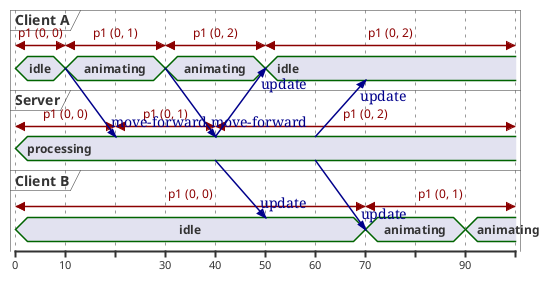 @startuml Entity Interpolation Animation - Timing

concise "Client A" as ClientA
concise "Server" as Server
concise "Client B" as ClientB

@0
ClientA is idle
ClientB is idle
Server is processing

@10
ClientA -> Server@+10 : move-forward
ClientA is animating
' 20 to animate

@30
ClientA is animating
' 20 to animate
ClientA ->Server@+10 : move-forward

@40
Server -> ClientA@+10 : update
Server -> ClientB@+10 : update

@50
ClientA is idle

@60
Server -> ClientA@+10 : update
Server -> ClientB@+10 : update

@70
ClientB is animating
' 20 to animate

@90
ClientB is animating

ClientA@0 <-> @10 : p1 (0, 0)
ClientA@10 <-> @30 : p1 (0, 1)
ClientA@30 <-> @50 : p1 (0, 2)
ClientA@50 <-> @100 : p1 (0, 2)

Server@0 <-> @20 : p1 (0, 0)
Server@20 <-> @40 : p1 (0, 1)
Server@40 <-> @100 : p1 (0, 2)

ClientB@0 <-> @70 : p1 (0, 0)
ClientB@70 <-> @100 : p1 (0, 1)

@enduml

